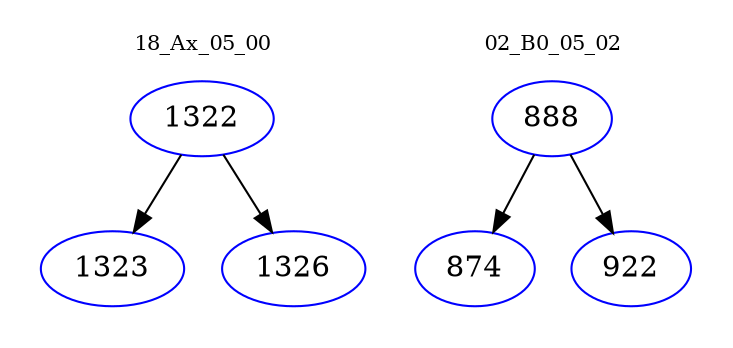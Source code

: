 digraph{
subgraph cluster_0 {
color = white
label = "18_Ax_05_00";
fontsize=10;
T0_1322 [label="1322", color="blue"]
T0_1322 -> T0_1323 [color="black"]
T0_1323 [label="1323", color="blue"]
T0_1322 -> T0_1326 [color="black"]
T0_1326 [label="1326", color="blue"]
}
subgraph cluster_1 {
color = white
label = "02_B0_05_02";
fontsize=10;
T1_888 [label="888", color="blue"]
T1_888 -> T1_874 [color="black"]
T1_874 [label="874", color="blue"]
T1_888 -> T1_922 [color="black"]
T1_922 [label="922", color="blue"]
}
}
